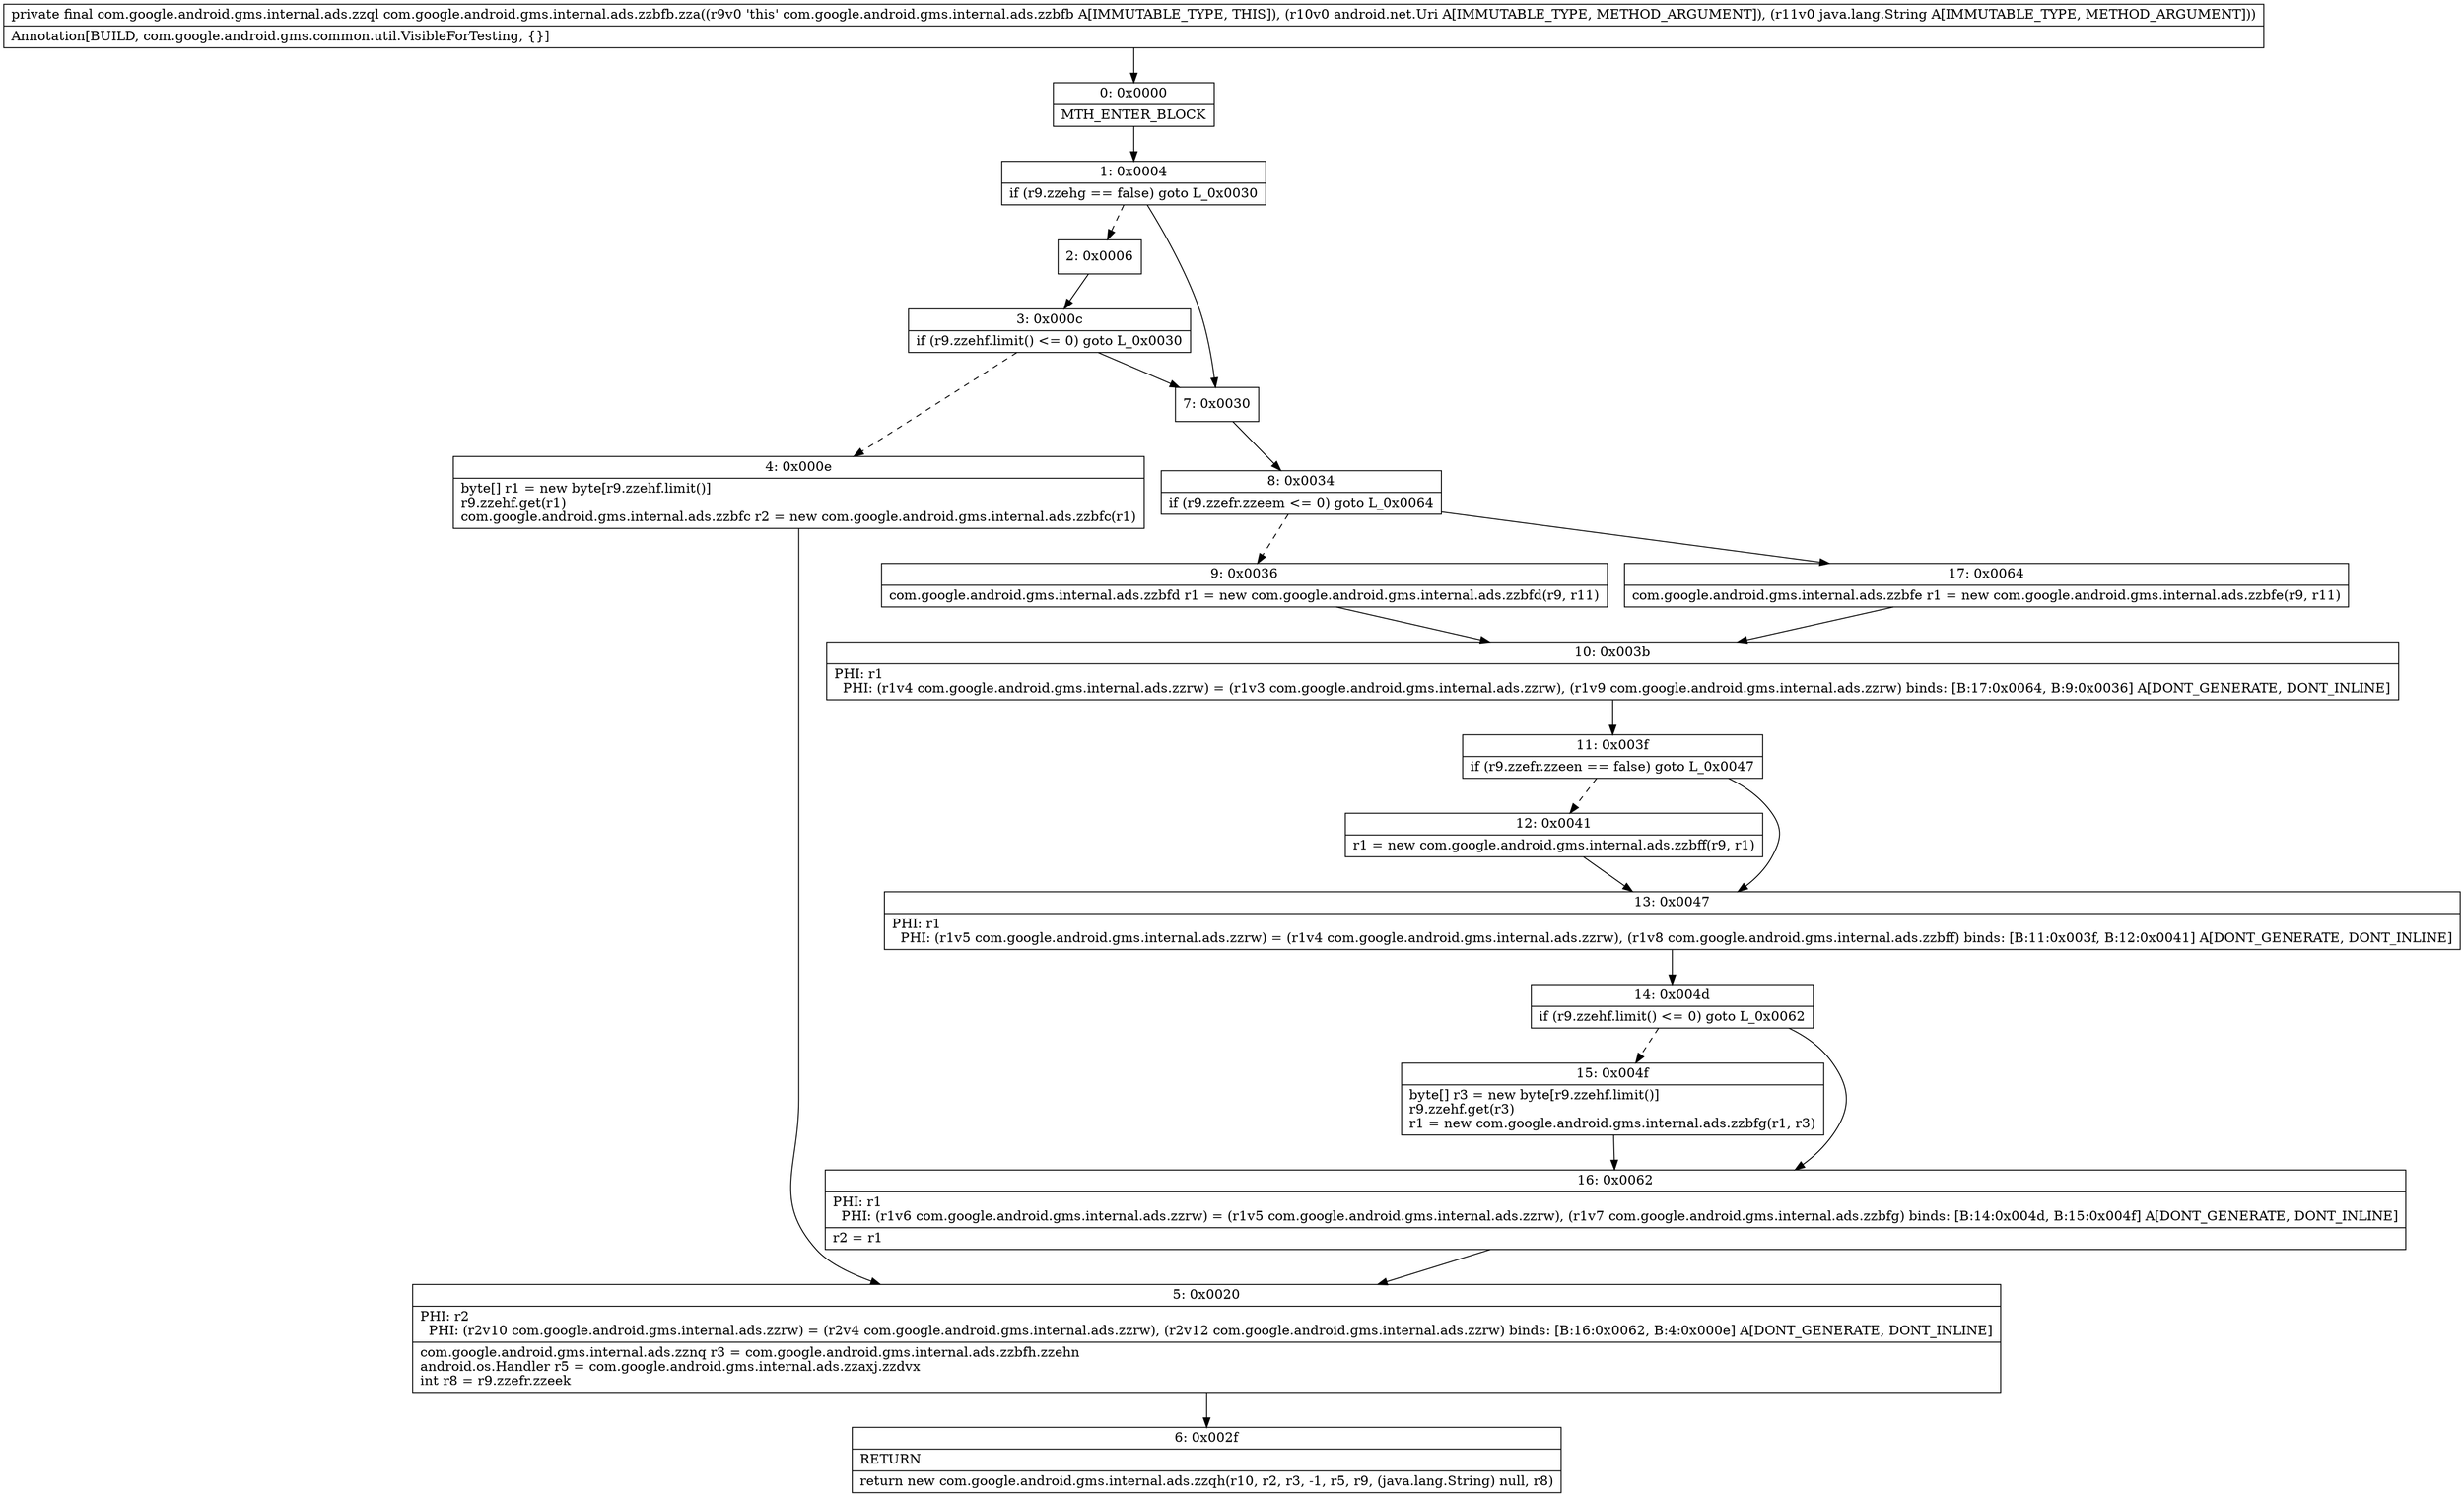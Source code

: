 digraph "CFG forcom.google.android.gms.internal.ads.zzbfb.zza(Landroid\/net\/Uri;Ljava\/lang\/String;)Lcom\/google\/android\/gms\/internal\/ads\/zzql;" {
Node_0 [shape=record,label="{0\:\ 0x0000|MTH_ENTER_BLOCK\l}"];
Node_1 [shape=record,label="{1\:\ 0x0004|if (r9.zzehg == false) goto L_0x0030\l}"];
Node_2 [shape=record,label="{2\:\ 0x0006}"];
Node_3 [shape=record,label="{3\:\ 0x000c|if (r9.zzehf.limit() \<= 0) goto L_0x0030\l}"];
Node_4 [shape=record,label="{4\:\ 0x000e|byte[] r1 = new byte[r9.zzehf.limit()]\lr9.zzehf.get(r1)\lcom.google.android.gms.internal.ads.zzbfc r2 = new com.google.android.gms.internal.ads.zzbfc(r1)\l}"];
Node_5 [shape=record,label="{5\:\ 0x0020|PHI: r2 \l  PHI: (r2v10 com.google.android.gms.internal.ads.zzrw) = (r2v4 com.google.android.gms.internal.ads.zzrw), (r2v12 com.google.android.gms.internal.ads.zzrw) binds: [B:16:0x0062, B:4:0x000e] A[DONT_GENERATE, DONT_INLINE]\l|com.google.android.gms.internal.ads.zznq r3 = com.google.android.gms.internal.ads.zzbfh.zzehn\landroid.os.Handler r5 = com.google.android.gms.internal.ads.zzaxj.zzdvx\lint r8 = r9.zzefr.zzeek\l}"];
Node_6 [shape=record,label="{6\:\ 0x002f|RETURN\l|return new com.google.android.gms.internal.ads.zzqh(r10, r2, r3, \-1, r5, r9, (java.lang.String) null, r8)\l}"];
Node_7 [shape=record,label="{7\:\ 0x0030}"];
Node_8 [shape=record,label="{8\:\ 0x0034|if (r9.zzefr.zzeem \<= 0) goto L_0x0064\l}"];
Node_9 [shape=record,label="{9\:\ 0x0036|com.google.android.gms.internal.ads.zzbfd r1 = new com.google.android.gms.internal.ads.zzbfd(r9, r11)\l}"];
Node_10 [shape=record,label="{10\:\ 0x003b|PHI: r1 \l  PHI: (r1v4 com.google.android.gms.internal.ads.zzrw) = (r1v3 com.google.android.gms.internal.ads.zzrw), (r1v9 com.google.android.gms.internal.ads.zzrw) binds: [B:17:0x0064, B:9:0x0036] A[DONT_GENERATE, DONT_INLINE]\l}"];
Node_11 [shape=record,label="{11\:\ 0x003f|if (r9.zzefr.zzeen == false) goto L_0x0047\l}"];
Node_12 [shape=record,label="{12\:\ 0x0041|r1 = new com.google.android.gms.internal.ads.zzbff(r9, r1)\l}"];
Node_13 [shape=record,label="{13\:\ 0x0047|PHI: r1 \l  PHI: (r1v5 com.google.android.gms.internal.ads.zzrw) = (r1v4 com.google.android.gms.internal.ads.zzrw), (r1v8 com.google.android.gms.internal.ads.zzbff) binds: [B:11:0x003f, B:12:0x0041] A[DONT_GENERATE, DONT_INLINE]\l}"];
Node_14 [shape=record,label="{14\:\ 0x004d|if (r9.zzehf.limit() \<= 0) goto L_0x0062\l}"];
Node_15 [shape=record,label="{15\:\ 0x004f|byte[] r3 = new byte[r9.zzehf.limit()]\lr9.zzehf.get(r3)\lr1 = new com.google.android.gms.internal.ads.zzbfg(r1, r3)\l}"];
Node_16 [shape=record,label="{16\:\ 0x0062|PHI: r1 \l  PHI: (r1v6 com.google.android.gms.internal.ads.zzrw) = (r1v5 com.google.android.gms.internal.ads.zzrw), (r1v7 com.google.android.gms.internal.ads.zzbfg) binds: [B:14:0x004d, B:15:0x004f] A[DONT_GENERATE, DONT_INLINE]\l|r2 = r1\l}"];
Node_17 [shape=record,label="{17\:\ 0x0064|com.google.android.gms.internal.ads.zzbfe r1 = new com.google.android.gms.internal.ads.zzbfe(r9, r11)\l}"];
MethodNode[shape=record,label="{private final com.google.android.gms.internal.ads.zzql com.google.android.gms.internal.ads.zzbfb.zza((r9v0 'this' com.google.android.gms.internal.ads.zzbfb A[IMMUTABLE_TYPE, THIS]), (r10v0 android.net.Uri A[IMMUTABLE_TYPE, METHOD_ARGUMENT]), (r11v0 java.lang.String A[IMMUTABLE_TYPE, METHOD_ARGUMENT]))  | Annotation[BUILD, com.google.android.gms.common.util.VisibleForTesting, \{\}]\l}"];
MethodNode -> Node_0;
Node_0 -> Node_1;
Node_1 -> Node_2[style=dashed];
Node_1 -> Node_7;
Node_2 -> Node_3;
Node_3 -> Node_4[style=dashed];
Node_3 -> Node_7;
Node_4 -> Node_5;
Node_5 -> Node_6;
Node_7 -> Node_8;
Node_8 -> Node_9[style=dashed];
Node_8 -> Node_17;
Node_9 -> Node_10;
Node_10 -> Node_11;
Node_11 -> Node_12[style=dashed];
Node_11 -> Node_13;
Node_12 -> Node_13;
Node_13 -> Node_14;
Node_14 -> Node_15[style=dashed];
Node_14 -> Node_16;
Node_15 -> Node_16;
Node_16 -> Node_5;
Node_17 -> Node_10;
}

